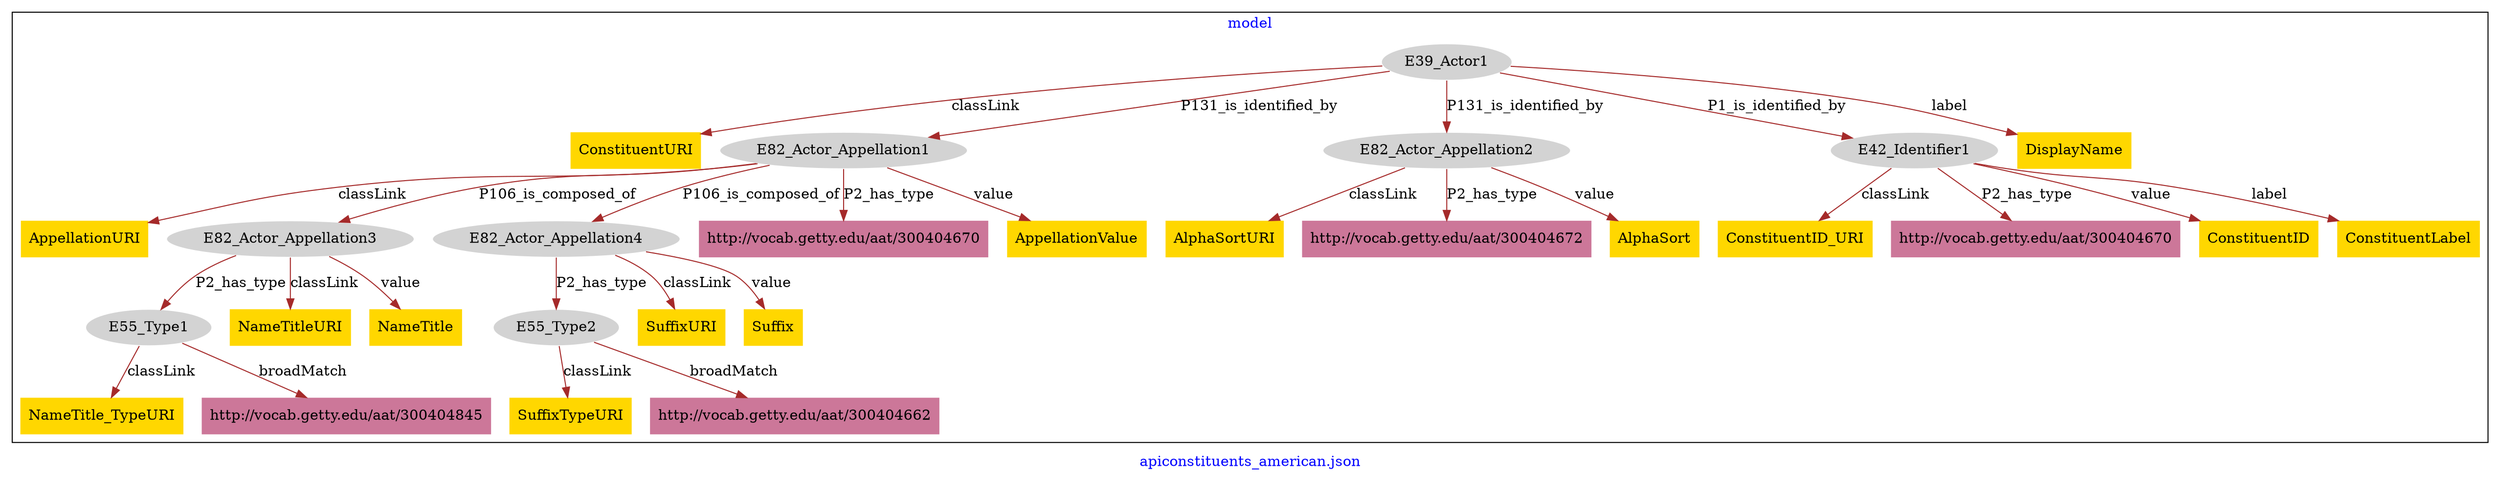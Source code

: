 digraph n0 {
fontcolor="blue"
remincross="true"
label="apiconstituents_american.json"
subgraph cluster {
label="model"
n2[style="filled",color="white",fillcolor="lightgray",label="E39_Actor1"];
n3[shape="plaintext",style="filled",fillcolor="gold",label="ConstituentURI"];
n4[style="filled",color="white",fillcolor="lightgray",label="E82_Actor_Appellation1"];
n5[style="filled",color="white",fillcolor="lightgray",label="E82_Actor_Appellation2"];
n6[style="filled",color="white",fillcolor="lightgray",label="E42_Identifier1"];
n7[shape="plaintext",style="filled",fillcolor="gold",label="DisplayName"];
n8[shape="plaintext",style="filled",fillcolor="gold",label="ConstituentID_URI"];
n9[shape="plaintext",style="filled",fillcolor="#CC7799",label="http://vocab.getty.edu/aat/300404670"];
n10[shape="plaintext",style="filled",fillcolor="gold",label="ConstituentID"];
n11[shape="plaintext",style="filled",fillcolor="gold",label="ConstituentLabel"];
n12[style="filled",color="white",fillcolor="lightgray",label="E55_Type1"];
n13[shape="plaintext",style="filled",fillcolor="gold",label="NameTitle_TypeURI"];
n14[shape="plaintext",style="filled",fillcolor="#CC7799",label="http://vocab.getty.edu/aat/300404845"];
n15[style="filled",color="white",fillcolor="lightgray",label="E55_Type2"];
n16[shape="plaintext",style="filled",fillcolor="gold",label="SuffixTypeURI"];
n17[shape="plaintext",style="filled",fillcolor="#CC7799",label="http://vocab.getty.edu/aat/300404662"];
n18[shape="plaintext",style="filled",fillcolor="gold",label="AppellationURI"];
n19[style="filled",color="white",fillcolor="lightgray",label="E82_Actor_Appellation3"];
n20[style="filled",color="white",fillcolor="lightgray",label="E82_Actor_Appellation4"];
n21[shape="plaintext",style="filled",fillcolor="#CC7799",label="http://vocab.getty.edu/aat/300404670"];
n22[shape="plaintext",style="filled",fillcolor="gold",label="AppellationValue"];
n23[shape="plaintext",style="filled",fillcolor="gold",label="AlphaSortURI"];
n24[shape="plaintext",style="filled",fillcolor="#CC7799",label="http://vocab.getty.edu/aat/300404672"];
n25[shape="plaintext",style="filled",fillcolor="gold",label="AlphaSort"];
n26[shape="plaintext",style="filled",fillcolor="gold",label="NameTitleURI"];
n27[shape="plaintext",style="filled",fillcolor="gold",label="NameTitle"];
n28[shape="plaintext",style="filled",fillcolor="gold",label="SuffixURI"];
n29[shape="plaintext",style="filled",fillcolor="gold",label="Suffix"];
}
n2 -> n3[color="brown",fontcolor="black",label="classLink"]
n2 -> n4[color="brown",fontcolor="black",label="P131_is_identified_by"]
n2 -> n5[color="brown",fontcolor="black",label="P131_is_identified_by"]
n2 -> n6[color="brown",fontcolor="black",label="P1_is_identified_by"]
n2 -> n7[color="brown",fontcolor="black",label="label"]
n6 -> n8[color="brown",fontcolor="black",label="classLink"]
n6 -> n9[color="brown",fontcolor="black",label="P2_has_type"]
n6 -> n10[color="brown",fontcolor="black",label="value"]
n6 -> n11[color="brown",fontcolor="black",label="label"]
n12 -> n13[color="brown",fontcolor="black",label="classLink"]
n12 -> n14[color="brown",fontcolor="black",label="broadMatch"]
n15 -> n16[color="brown",fontcolor="black",label="classLink"]
n15 -> n17[color="brown",fontcolor="black",label="broadMatch"]
n4 -> n18[color="brown",fontcolor="black",label="classLink"]
n4 -> n19[color="brown",fontcolor="black",label="P106_is_composed_of"]
n4 -> n20[color="brown",fontcolor="black",label="P106_is_composed_of"]
n4 -> n21[color="brown",fontcolor="black",label="P2_has_type"]
n4 -> n22[color="brown",fontcolor="black",label="value"]
n5 -> n23[color="brown",fontcolor="black",label="classLink"]
n5 -> n24[color="brown",fontcolor="black",label="P2_has_type"]
n5 -> n25[color="brown",fontcolor="black",label="value"]
n19 -> n26[color="brown",fontcolor="black",label="classLink"]
n19 -> n12[color="brown",fontcolor="black",label="P2_has_type"]
n19 -> n27[color="brown",fontcolor="black",label="value"]
n20 -> n28[color="brown",fontcolor="black",label="classLink"]
n20 -> n15[color="brown",fontcolor="black",label="P2_has_type"]
n20 -> n29[color="brown",fontcolor="black",label="value"]
}
